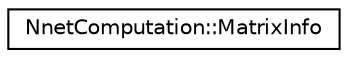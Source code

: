 digraph "Graphical Class Hierarchy"
{
  edge [fontname="Helvetica",fontsize="10",labelfontname="Helvetica",labelfontsize="10"];
  node [fontname="Helvetica",fontsize="10",shape=record];
  rankdir="LR";
  Node0 [label="NnetComputation::MatrixInfo",height=0.2,width=0.4,color="black", fillcolor="white", style="filled",URL="$structkaldi_1_1nnet3_1_1NnetComputation_1_1MatrixInfo.html"];
}
